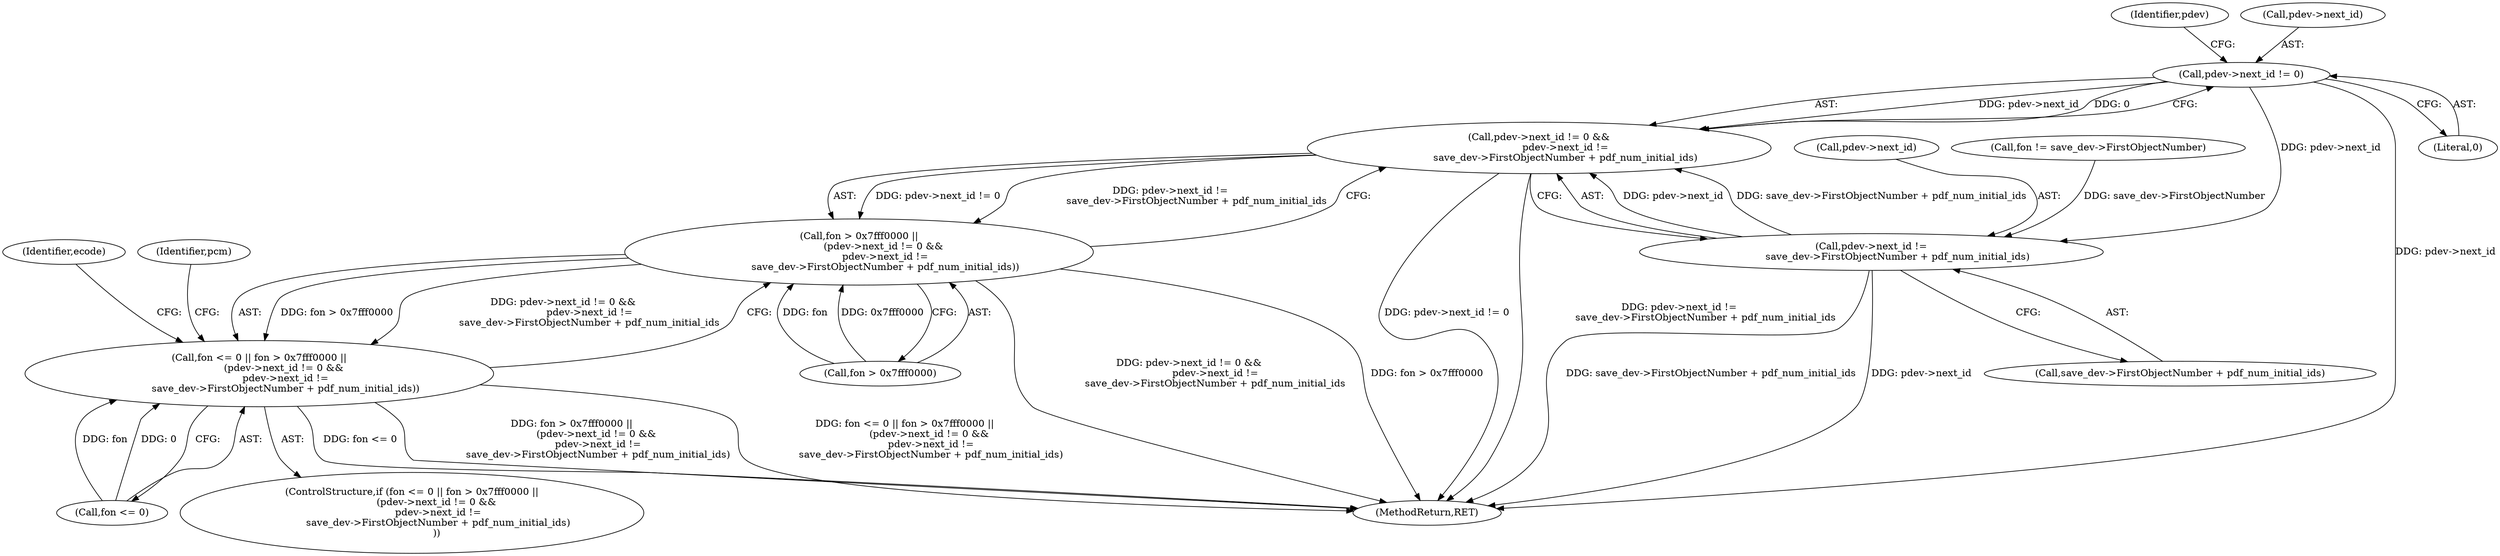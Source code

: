 digraph "0_ghostscript_c3476dde7743761a4e1d39a631716199b696b880@pointer" {
"1000629" [label="(Call,pdev->next_id != 0)"];
"1000628" [label="(Call,pdev->next_id != 0 &&\n                 pdev->next_id !=\n                 save_dev->FirstObjectNumber + pdf_num_initial_ids)"];
"1000624" [label="(Call,fon > 0x7fff0000 ||\n                (pdev->next_id != 0 &&\n                 pdev->next_id !=\n                 save_dev->FirstObjectNumber + pdf_num_initial_ids))"];
"1000620" [label="(Call,fon <= 0 || fon > 0x7fff0000 ||\n                (pdev->next_id != 0 &&\n                 pdev->next_id !=\n                 save_dev->FirstObjectNumber + pdf_num_initial_ids))"];
"1000634" [label="(Call,pdev->next_id !=\n                 save_dev->FirstObjectNumber + pdf_num_initial_ids)"];
"1000636" [label="(Identifier,pdev)"];
"1000629" [label="(Call,pdev->next_id != 0)"];
"1000620" [label="(Call,fon <= 0 || fon > 0x7fff0000 ||\n                (pdev->next_id != 0 &&\n                 pdev->next_id !=\n                 save_dev->FirstObjectNumber + pdf_num_initial_ids))"];
"1000635" [label="(Call,pdev->next_id)"];
"1000634" [label="(Call,pdev->next_id !=\n                 save_dev->FirstObjectNumber + pdf_num_initial_ids)"];
"1000645" [label="(Identifier,ecode)"];
"1000613" [label="(Call,fon != save_dev->FirstObjectNumber)"];
"1000628" [label="(Call,pdev->next_id != 0 &&\n                 pdev->next_id !=\n                 save_dev->FirstObjectNumber + pdf_num_initial_ids)"];
"1000625" [label="(Call,fon > 0x7fff0000)"];
"1000619" [label="(ControlStructure,if (fon <= 0 || fon > 0x7fff0000 ||\n                (pdev->next_id != 0 &&\n                 pdev->next_id !=\n                 save_dev->FirstObjectNumber + pdf_num_initial_ids)\n                ))"];
"1000621" [label="(Call,fon <= 0)"];
"1001551" [label="(MethodReturn,RET)"];
"1000633" [label="(Literal,0)"];
"1000630" [label="(Call,pdev->next_id)"];
"1000624" [label="(Call,fon > 0x7fff0000 ||\n                (pdev->next_id != 0 &&\n                 pdev->next_id !=\n                 save_dev->FirstObjectNumber + pdf_num_initial_ids))"];
"1000638" [label="(Call,save_dev->FirstObjectNumber + pdf_num_initial_ids)"];
"1000655" [label="(Identifier,pcm)"];
"1000629" -> "1000628"  [label="AST: "];
"1000629" -> "1000633"  [label="CFG: "];
"1000630" -> "1000629"  [label="AST: "];
"1000633" -> "1000629"  [label="AST: "];
"1000636" -> "1000629"  [label="CFG: "];
"1000628" -> "1000629"  [label="CFG: "];
"1000629" -> "1001551"  [label="DDG: pdev->next_id"];
"1000629" -> "1000628"  [label="DDG: pdev->next_id"];
"1000629" -> "1000628"  [label="DDG: 0"];
"1000629" -> "1000634"  [label="DDG: pdev->next_id"];
"1000628" -> "1000624"  [label="AST: "];
"1000628" -> "1000634"  [label="CFG: "];
"1000634" -> "1000628"  [label="AST: "];
"1000624" -> "1000628"  [label="CFG: "];
"1000628" -> "1001551"  [label="DDG: pdev->next_id != 0"];
"1000628" -> "1001551"  [label="DDG: pdev->next_id !=\n                 save_dev->FirstObjectNumber + pdf_num_initial_ids"];
"1000628" -> "1000624"  [label="DDG: pdev->next_id != 0"];
"1000628" -> "1000624"  [label="DDG: pdev->next_id !=\n                 save_dev->FirstObjectNumber + pdf_num_initial_ids"];
"1000634" -> "1000628"  [label="DDG: pdev->next_id"];
"1000634" -> "1000628"  [label="DDG: save_dev->FirstObjectNumber + pdf_num_initial_ids"];
"1000624" -> "1000620"  [label="AST: "];
"1000624" -> "1000625"  [label="CFG: "];
"1000625" -> "1000624"  [label="AST: "];
"1000620" -> "1000624"  [label="CFG: "];
"1000624" -> "1001551"  [label="DDG: pdev->next_id != 0 &&\n                 pdev->next_id !=\n                 save_dev->FirstObjectNumber + pdf_num_initial_ids"];
"1000624" -> "1001551"  [label="DDG: fon > 0x7fff0000"];
"1000624" -> "1000620"  [label="DDG: fon > 0x7fff0000"];
"1000624" -> "1000620"  [label="DDG: pdev->next_id != 0 &&\n                 pdev->next_id !=\n                 save_dev->FirstObjectNumber + pdf_num_initial_ids"];
"1000625" -> "1000624"  [label="DDG: fon"];
"1000625" -> "1000624"  [label="DDG: 0x7fff0000"];
"1000620" -> "1000619"  [label="AST: "];
"1000620" -> "1000621"  [label="CFG: "];
"1000621" -> "1000620"  [label="AST: "];
"1000645" -> "1000620"  [label="CFG: "];
"1000655" -> "1000620"  [label="CFG: "];
"1000620" -> "1001551"  [label="DDG: fon <= 0"];
"1000620" -> "1001551"  [label="DDG: fon > 0x7fff0000 ||\n                (pdev->next_id != 0 &&\n                 pdev->next_id !=\n                 save_dev->FirstObjectNumber + pdf_num_initial_ids)"];
"1000620" -> "1001551"  [label="DDG: fon <= 0 || fon > 0x7fff0000 ||\n                (pdev->next_id != 0 &&\n                 pdev->next_id !=\n                 save_dev->FirstObjectNumber + pdf_num_initial_ids)"];
"1000621" -> "1000620"  [label="DDG: fon"];
"1000621" -> "1000620"  [label="DDG: 0"];
"1000634" -> "1000638"  [label="CFG: "];
"1000635" -> "1000634"  [label="AST: "];
"1000638" -> "1000634"  [label="AST: "];
"1000634" -> "1001551"  [label="DDG: save_dev->FirstObjectNumber + pdf_num_initial_ids"];
"1000634" -> "1001551"  [label="DDG: pdev->next_id"];
"1000613" -> "1000634"  [label="DDG: save_dev->FirstObjectNumber"];
}
